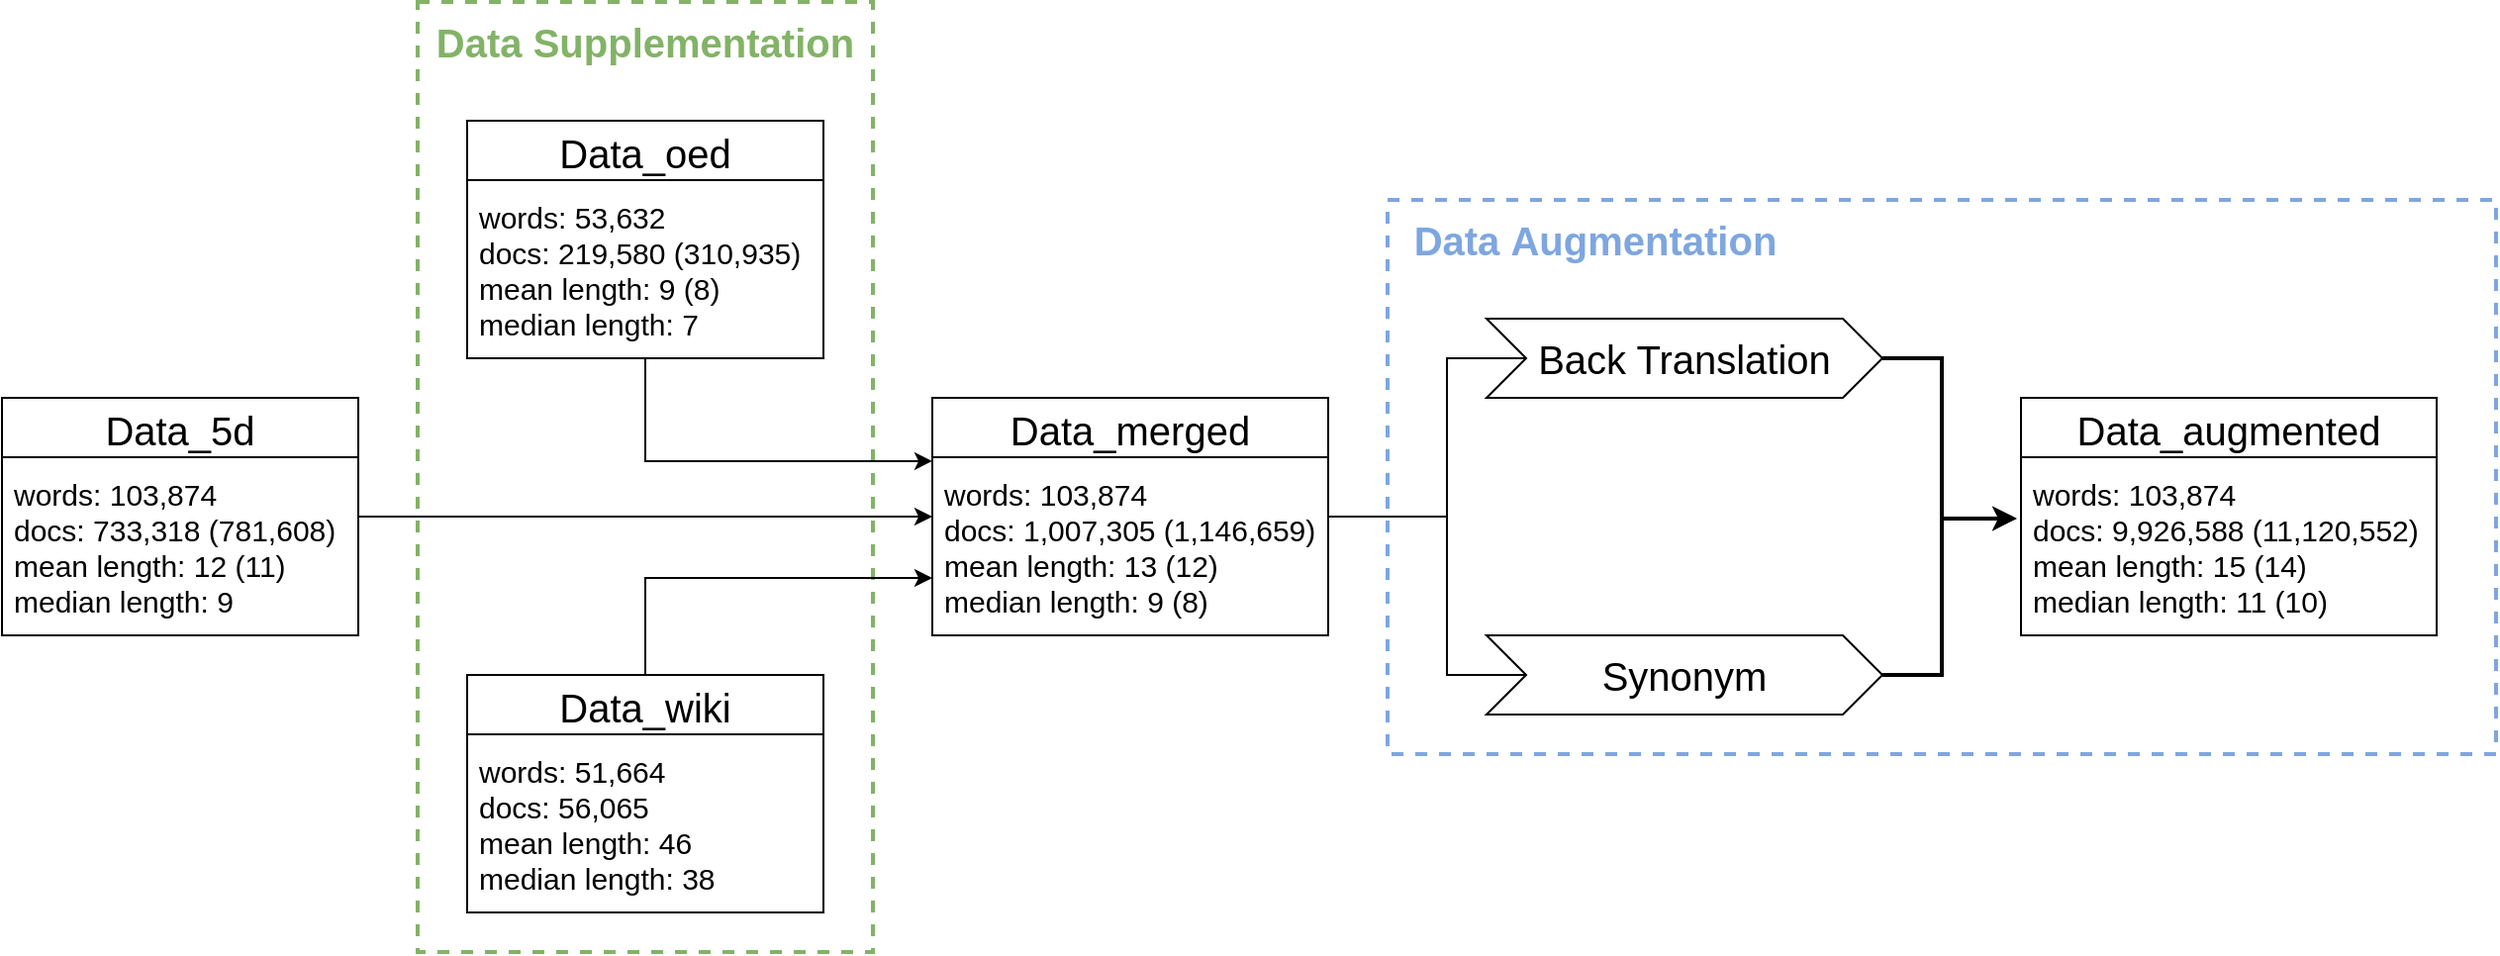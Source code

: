 <mxfile version="17.1.3" type="device"><diagram id="r0ygkiXkIrzVFn2sp1k_" name="Page-1"><mxGraphModel dx="1426" dy="677" grid="1" gridSize="10" guides="1" tooltips="1" connect="1" arrows="1" fold="1" page="1" pageScale="1" pageWidth="827" pageHeight="1169" math="0" shadow="0"><root><mxCell id="0"/><mxCell id="1" parent="0"/><mxCell id="fZgrbVCK_8QSdl9dymDi-22" value="" style="rounded=0;whiteSpace=wrap;html=1;fontSize=15;fillColor=none;dashed=1;strokeColor=#82b366;strokeWidth=2;" parent="1" vertex="1"><mxGeometry x="330" y="80" width="230" height="480" as="geometry"/></mxCell><mxCell id="fZgrbVCK_8QSdl9dymDi-43" value="" style="rounded=0;whiteSpace=wrap;html=1;fontSize=15;fillColor=none;dashed=1;strokeColor=#7EA6E0;strokeWidth=2;" parent="1" vertex="1"><mxGeometry x="820" y="180" width="560" height="280" as="geometry"/></mxCell><mxCell id="fZgrbVCK_8QSdl9dymDi-16" style="edgeStyle=orthogonalEdgeStyle;rounded=0;orthogonalLoop=1;jettySize=auto;html=1;fontSize=15;entryX=0;entryY=0.5;entryDx=0;entryDy=0;" parent="1" source="fZgrbVCK_8QSdl9dymDi-1" target="fZgrbVCK_8QSdl9dymDi-13" edge="1"><mxGeometry relative="1" as="geometry"><mxPoint x="530" y="280" as="targetPoint"/></mxGeometry></mxCell><mxCell id="fZgrbVCK_8QSdl9dymDi-1" value="Data_5d" style="swimlane;fontStyle=0;childLayout=stackLayout;horizontal=1;startSize=30;horizontalStack=0;resizeParent=1;resizeParentMax=0;resizeLast=0;collapsible=1;marginBottom=0;fontSize=20;" parent="1" vertex="1"><mxGeometry x="120" y="280" width="180" height="120" as="geometry"/></mxCell><mxCell id="fZgrbVCK_8QSdl9dymDi-2" value="words: 103,874&#10;docs: 733,318 (781,608)&#10;mean length: 12 (11)&#10;median length: 9" style="text;strokeColor=none;fillColor=none;align=left;verticalAlign=middle;spacingLeft=4;spacingRight=4;overflow=hidden;points=[[0,0.5],[1,0.5]];portConstraint=eastwest;rotatable=0;fontSize=15;" parent="fZgrbVCK_8QSdl9dymDi-1" vertex="1"><mxGeometry y="30" width="180" height="90" as="geometry"/></mxCell><mxCell id="fZgrbVCK_8QSdl9dymDi-49" style="edgeStyle=orthogonalEdgeStyle;rounded=0;orthogonalLoop=1;jettySize=auto;html=1;entryX=0;entryY=0.022;entryDx=0;entryDy=0;entryPerimeter=0;fontSize=15;fontColor=#7EA6E0;strokeWidth=1;" parent="1" source="fZgrbVCK_8QSdl9dymDi-9" target="fZgrbVCK_8QSdl9dymDi-14" edge="1"><mxGeometry relative="1" as="geometry"/></mxCell><mxCell id="fZgrbVCK_8QSdl9dymDi-9" value="Data_oed" style="swimlane;fontStyle=0;childLayout=stackLayout;horizontal=1;startSize=30;horizontalStack=0;resizeParent=1;resizeParentMax=0;resizeLast=0;collapsible=1;marginBottom=0;fontSize=20;" parent="1" vertex="1"><mxGeometry x="355" y="140" width="180" height="120" as="geometry"/></mxCell><mxCell id="fZgrbVCK_8QSdl9dymDi-10" value="words: 53,632&#10;docs: 219,580 (310,935)&#10;mean length: 9 (8)&#10;median length: 7" style="text;strokeColor=none;fillColor=none;align=left;verticalAlign=middle;spacingLeft=4;spacingRight=4;overflow=hidden;points=[[0,0.5],[1,0.5]];portConstraint=eastwest;rotatable=0;fontSize=15;" parent="fZgrbVCK_8QSdl9dymDi-9" vertex="1"><mxGeometry y="30" width="180" height="90" as="geometry"/></mxCell><mxCell id="OCnJ-P9TDhy_boiQY1n0-7" style="edgeStyle=orthogonalEdgeStyle;rounded=0;orthogonalLoop=1;jettySize=auto;html=1;entryX=0;entryY=0.5;entryDx=0;entryDy=0;strokeWidth=1;endArrow=none;endFill=0;" parent="1" source="fZgrbVCK_8QSdl9dymDi-13" target="OCnJ-P9TDhy_boiQY1n0-5" edge="1"><mxGeometry relative="1" as="geometry"><Array as="points"><mxPoint x="850" y="340"/><mxPoint x="850" y="260"/></Array></mxGeometry></mxCell><mxCell id="OCnJ-P9TDhy_boiQY1n0-8" style="edgeStyle=orthogonalEdgeStyle;rounded=0;orthogonalLoop=1;jettySize=auto;html=1;entryX=0;entryY=0.5;entryDx=0;entryDy=0;strokeWidth=1;endArrow=none;endFill=0;" parent="1" source="fZgrbVCK_8QSdl9dymDi-13" target="OCnJ-P9TDhy_boiQY1n0-6" edge="1"><mxGeometry relative="1" as="geometry"><Array as="points"><mxPoint x="850" y="340"/><mxPoint x="850" y="420"/></Array></mxGeometry></mxCell><mxCell id="fZgrbVCK_8QSdl9dymDi-13" value="Data_merged" style="swimlane;fontStyle=0;childLayout=stackLayout;horizontal=1;startSize=30;horizontalStack=0;resizeParent=1;resizeParentMax=0;resizeLast=0;collapsible=1;marginBottom=0;fontSize=20;" parent="1" vertex="1"><mxGeometry x="590" y="280" width="200" height="120" as="geometry"/></mxCell><mxCell id="fZgrbVCK_8QSdl9dymDi-14" value="words: 103,874&#10;docs: 1,007,305 (1,146,659)&#10;mean length: 13 (12)&#10;median length: 9 (8)" style="text;strokeColor=none;fillColor=none;align=left;verticalAlign=middle;spacingLeft=4;spacingRight=4;overflow=hidden;points=[[0,0.5],[1,0.5]];portConstraint=eastwest;rotatable=0;fontSize=15;" parent="fZgrbVCK_8QSdl9dymDi-13" vertex="1"><mxGeometry y="30" width="200" height="90" as="geometry"/></mxCell><mxCell id="fZgrbVCK_8QSdl9dymDi-23" value="&lt;b&gt;&lt;font style=&quot;font-size: 20px&quot; color=&quot;#82b366&quot;&gt;Data Supplementation&lt;/font&gt;&lt;/b&gt;" style="text;html=1;strokeColor=none;fillColor=none;align=center;verticalAlign=middle;whiteSpace=wrap;rounded=0;dashed=1;fontSize=15;" parent="1" vertex="1"><mxGeometry x="330" y="80" width="230" height="40" as="geometry"/></mxCell><mxCell id="fZgrbVCK_8QSdl9dymDi-31" value="Data_augmented" style="swimlane;fontStyle=0;childLayout=stackLayout;horizontal=1;startSize=30;horizontalStack=0;resizeParent=1;resizeParentMax=0;resizeLast=0;collapsible=1;marginBottom=0;fontSize=20;" parent="1" vertex="1"><mxGeometry x="1140" y="280" width="210" height="120" as="geometry"/></mxCell><mxCell id="fZgrbVCK_8QSdl9dymDi-32" value="words: 103,874&#10;docs: 9,926,588 (11,120,552)&#10;mean length: 15 (14)&#10;median length: 11 (10)" style="text;strokeColor=none;fillColor=none;align=left;verticalAlign=middle;spacingLeft=4;spacingRight=4;overflow=hidden;points=[[0,0.5],[1,0.5]];portConstraint=eastwest;rotatable=0;fontSize=15;" parent="fZgrbVCK_8QSdl9dymDi-31" vertex="1"><mxGeometry y="30" width="210" height="90" as="geometry"/></mxCell><mxCell id="fZgrbVCK_8QSdl9dymDi-44" value="&lt;b&gt;&lt;font color=&quot;#7ea6e0&quot;&gt;&lt;font style=&quot;font-size: 20px&quot;&gt;Data&amp;nbsp;&lt;/font&gt;&lt;span style=&quot;font-size: 20px&quot;&gt;Augmentation&lt;/span&gt;&lt;/font&gt;&lt;/b&gt;" style="text;html=1;strokeColor=none;fillColor=none;align=center;verticalAlign=middle;whiteSpace=wrap;rounded=0;dashed=1;fontSize=15;" parent="1" vertex="1"><mxGeometry x="820" y="180" width="210" height="40" as="geometry"/></mxCell><mxCell id="OCnJ-P9TDhy_boiQY1n0-4" style="edgeStyle=orthogonalEdgeStyle;rounded=0;orthogonalLoop=1;jettySize=auto;html=1;entryX=0;entryY=0.678;entryDx=0;entryDy=0;entryPerimeter=0;" parent="1" source="OCnJ-P9TDhy_boiQY1n0-1" target="fZgrbVCK_8QSdl9dymDi-14" edge="1"><mxGeometry relative="1" as="geometry"/></mxCell><mxCell id="OCnJ-P9TDhy_boiQY1n0-1" value="Data_wiki" style="swimlane;fontStyle=0;childLayout=stackLayout;horizontal=1;startSize=30;horizontalStack=0;resizeParent=1;resizeParentMax=0;resizeLast=0;collapsible=1;marginBottom=0;fontSize=20;" parent="1" vertex="1"><mxGeometry x="355" y="420" width="180" height="120" as="geometry"/></mxCell><mxCell id="OCnJ-P9TDhy_boiQY1n0-2" value="words: 51,664&#10;docs: 56,065&#10;mean length: 46&#10;median length: 38" style="text;strokeColor=none;fillColor=none;align=left;verticalAlign=middle;spacingLeft=4;spacingRight=4;overflow=hidden;points=[[0,0.5],[1,0.5]];portConstraint=eastwest;rotatable=0;fontSize=15;" parent="OCnJ-P9TDhy_boiQY1n0-1" vertex="1"><mxGeometry y="30" width="180" height="90" as="geometry"/></mxCell><mxCell id="OCnJ-P9TDhy_boiQY1n0-9" style="edgeStyle=orthogonalEdgeStyle;rounded=0;orthogonalLoop=1;jettySize=auto;html=1;entryX=-0.01;entryY=0.344;entryDx=0;entryDy=0;entryPerimeter=0;endArrow=classic;endFill=1;strokeWidth=2;" parent="1" source="OCnJ-P9TDhy_boiQY1n0-5" target="fZgrbVCK_8QSdl9dymDi-32" edge="1"><mxGeometry relative="1" as="geometry"><Array as="points"><mxPoint x="1100" y="260"/><mxPoint x="1100" y="341"/></Array></mxGeometry></mxCell><mxCell id="OCnJ-P9TDhy_boiQY1n0-5" value="&lt;span style=&quot;font-size: 20px&quot;&gt;Back Translation&lt;/span&gt;" style="shape=step;perimeter=stepPerimeter;whiteSpace=wrap;html=1;fixedSize=1;" parent="1" vertex="1"><mxGeometry x="870" y="240" width="200" height="40" as="geometry"/></mxCell><mxCell id="OCnJ-P9TDhy_boiQY1n0-10" style="edgeStyle=orthogonalEdgeStyle;rounded=0;orthogonalLoop=1;jettySize=auto;html=1;entryX=-0.01;entryY=0.344;entryDx=0;entryDy=0;entryPerimeter=0;endArrow=classic;endFill=1;strokeWidth=2;" parent="1" source="OCnJ-P9TDhy_boiQY1n0-6" target="fZgrbVCK_8QSdl9dymDi-32" edge="1"><mxGeometry relative="1" as="geometry"><Array as="points"><mxPoint x="1100" y="420"/><mxPoint x="1100" y="341"/></Array></mxGeometry></mxCell><mxCell id="OCnJ-P9TDhy_boiQY1n0-6" value="&lt;span style=&quot;font-size: 20px&quot;&gt;Synonym&lt;/span&gt;" style="shape=step;perimeter=stepPerimeter;whiteSpace=wrap;html=1;fixedSize=1;" parent="1" vertex="1"><mxGeometry x="870" y="400" width="200" height="40" as="geometry"/></mxCell></root></mxGraphModel></diagram></mxfile>